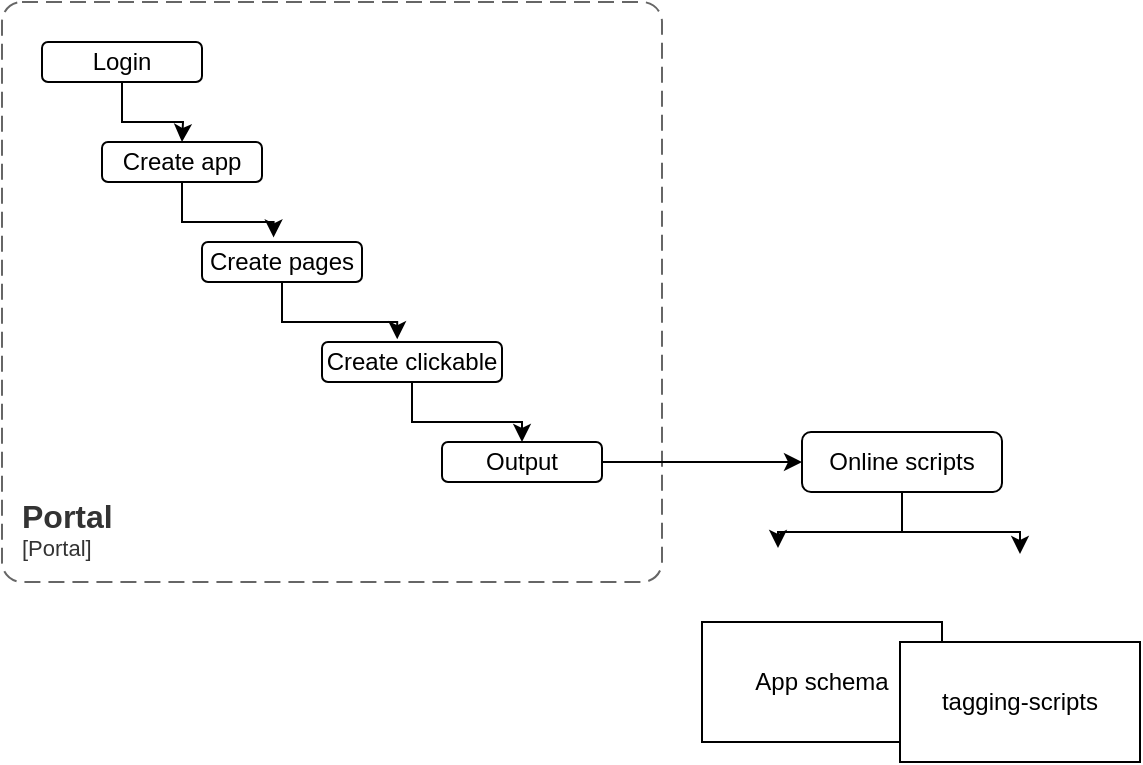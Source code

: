 <mxfile version="20.2.7" type="github">
  <diagram id="bN9SyEvOiPo-89E6D110" name="Page-1">
    <mxGraphModel dx="757" dy="426" grid="1" gridSize="10" guides="1" tooltips="1" connect="1" arrows="1" fold="1" page="1" pageScale="1" pageWidth="827" pageHeight="1169" math="0" shadow="0">
      <root>
        <mxCell id="0" />
        <mxCell id="1" parent="0" />
        <object placeholders="1" c4Name="Portal" c4Type="SystemScopeBoundary" c4Application="Portal" label="&lt;font style=&quot;font-size: 16px&quot;&gt;&lt;b&gt;&lt;div style=&quot;text-align: left&quot;&gt;%c4Name%&lt;/div&gt;&lt;/b&gt;&lt;/font&gt;&lt;div style=&quot;text-align: left&quot;&gt;[%c4Application%]&lt;/div&gt;" id="h-sel9MC855YvEujkFiy-1">
          <mxCell style="rounded=1;fontSize=11;whiteSpace=wrap;html=1;dashed=1;arcSize=20;fillColor=none;strokeColor=#666666;fontColor=#333333;labelBackgroundColor=none;align=left;verticalAlign=bottom;labelBorderColor=none;spacingTop=0;spacing=10;dashPattern=8 4;metaEdit=1;rotatable=0;perimeter=rectanglePerimeter;noLabel=0;labelPadding=0;allowArrows=0;connectable=0;expand=0;recursiveResize=0;editable=1;pointerEvents=0;absoluteArcSize=1;points=[[0.25,0,0],[0.5,0,0],[0.75,0,0],[1,0.25,0],[1,0.5,0],[1,0.75,0],[0.75,1,0],[0.5,1,0],[0.25,1,0],[0,0.75,0],[0,0.5,0],[0,0.25,0]];" parent="1" vertex="1">
            <mxGeometry x="120" y="120" width="330" height="290" as="geometry" />
          </mxCell>
        </object>
        <mxCell id="h-sel9MC855YvEujkFiy-11" style="edgeStyle=orthogonalEdgeStyle;rounded=0;orthogonalLoop=1;jettySize=auto;html=1;" parent="1" source="h-sel9MC855YvEujkFiy-6" edge="1">
          <mxGeometry relative="1" as="geometry">
            <mxPoint x="210.0" y="190" as="targetPoint" />
          </mxGeometry>
        </mxCell>
        <mxCell id="h-sel9MC855YvEujkFiy-6" value="Login" style="rounded=1;whiteSpace=wrap;html=1;" parent="1" vertex="1">
          <mxGeometry x="140" y="140" width="80" height="20" as="geometry" />
        </mxCell>
        <mxCell id="h-sel9MC855YvEujkFiy-12" style="edgeStyle=orthogonalEdgeStyle;rounded=0;orthogonalLoop=1;jettySize=auto;html=1;entryX=0.447;entryY=-0.115;entryDx=0;entryDy=0;entryPerimeter=0;" parent="1" source="h-sel9MC855YvEujkFiy-7" target="h-sel9MC855YvEujkFiy-8" edge="1">
          <mxGeometry relative="1" as="geometry" />
        </mxCell>
        <mxCell id="h-sel9MC855YvEujkFiy-7" value="Create app" style="rounded=1;whiteSpace=wrap;html=1;" parent="1" vertex="1">
          <mxGeometry x="170" y="190" width="80" height="20" as="geometry" />
        </mxCell>
        <mxCell id="h-sel9MC855YvEujkFiy-13" style="edgeStyle=orthogonalEdgeStyle;rounded=0;orthogonalLoop=1;jettySize=auto;html=1;entryX=0.418;entryY=-0.07;entryDx=0;entryDy=0;entryPerimeter=0;" parent="1" source="h-sel9MC855YvEujkFiy-8" target="h-sel9MC855YvEujkFiy-9" edge="1">
          <mxGeometry relative="1" as="geometry" />
        </mxCell>
        <mxCell id="h-sel9MC855YvEujkFiy-8" value="Create pages" style="rounded=1;whiteSpace=wrap;html=1;" parent="1" vertex="1">
          <mxGeometry x="220" y="240" width="80" height="20" as="geometry" />
        </mxCell>
        <mxCell id="h-sel9MC855YvEujkFiy-14" style="edgeStyle=orthogonalEdgeStyle;rounded=0;orthogonalLoop=1;jettySize=auto;html=1;entryX=0.5;entryY=0;entryDx=0;entryDy=0;" parent="1" source="h-sel9MC855YvEujkFiy-9" target="h-sel9MC855YvEujkFiy-10" edge="1">
          <mxGeometry relative="1" as="geometry" />
        </mxCell>
        <mxCell id="h-sel9MC855YvEujkFiy-9" value="Create clickable" style="rounded=1;whiteSpace=wrap;html=1;" parent="1" vertex="1">
          <mxGeometry x="280" y="290" width="90" height="20" as="geometry" />
        </mxCell>
        <mxCell id="lwPp-hryZ5gbsdKSNsE4-2" style="edgeStyle=orthogonalEdgeStyle;rounded=0;orthogonalLoop=1;jettySize=auto;html=1;" edge="1" parent="1" source="h-sel9MC855YvEujkFiy-10" target="lwPp-hryZ5gbsdKSNsE4-1">
          <mxGeometry relative="1" as="geometry" />
        </mxCell>
        <mxCell id="h-sel9MC855YvEujkFiy-10" value="Output" style="rounded=1;whiteSpace=wrap;html=1;" parent="1" vertex="1">
          <mxGeometry x="340" y="340" width="80" height="20" as="geometry" />
        </mxCell>
        <mxCell id="lwPp-hryZ5gbsdKSNsE4-5" style="edgeStyle=orthogonalEdgeStyle;rounded=0;orthogonalLoop=1;jettySize=auto;html=1;entryX=0.5;entryY=0;entryDx=0;entryDy=0;" edge="1" parent="1" source="lwPp-hryZ5gbsdKSNsE4-1" target="lwPp-hryZ5gbsdKSNsE4-3">
          <mxGeometry relative="1" as="geometry" />
        </mxCell>
        <mxCell id="lwPp-hryZ5gbsdKSNsE4-6" style="edgeStyle=orthogonalEdgeStyle;rounded=0;orthogonalLoop=1;jettySize=auto;html=1;entryX=0.5;entryY=0;entryDx=0;entryDy=0;" edge="1" parent="1" source="lwPp-hryZ5gbsdKSNsE4-1" target="lwPp-hryZ5gbsdKSNsE4-4">
          <mxGeometry relative="1" as="geometry" />
        </mxCell>
        <mxCell id="lwPp-hryZ5gbsdKSNsE4-1" value="Online scripts" style="rounded=1;whiteSpace=wrap;html=1;" vertex="1" parent="1">
          <mxGeometry x="520" y="335" width="100" height="30" as="geometry" />
        </mxCell>
        <mxCell id="lwPp-hryZ5gbsdKSNsE4-3" value="" style="shape=image;html=1;verticalAlign=top;verticalLabelPosition=bottom;labelBackgroundColor=#ffffff;imageAspect=0;aspect=fixed;image=https://cdn1.iconfinder.com/data/icons/bootstrap-vol-3/16/filetype-json-128.png" vertex="1" parent="1">
          <mxGeometry x="496" y="393" width="24" height="24" as="geometry" />
        </mxCell>
        <mxCell id="lwPp-hryZ5gbsdKSNsE4-4" value="" style="shape=image;html=1;verticalAlign=top;verticalLabelPosition=bottom;labelBackgroundColor=#ffffff;imageAspect=0;aspect=fixed;image=https://cdn4.iconfinder.com/data/icons/scripting-and-programming-languages/512/js-128.png" vertex="1" parent="1">
          <mxGeometry x="620" y="396" width="18" height="18" as="geometry" />
        </mxCell>
        <mxCell id="lwPp-hryZ5gbsdKSNsE4-7" value="App schema" style="rounded=0;whiteSpace=wrap;html=1;" vertex="1" parent="1">
          <mxGeometry x="470" y="430" width="120" height="60" as="geometry" />
        </mxCell>
        <mxCell id="lwPp-hryZ5gbsdKSNsE4-8" value="tagging-scripts" style="rounded=0;whiteSpace=wrap;html=1;" vertex="1" parent="1">
          <mxGeometry x="569" y="440" width="120" height="60" as="geometry" />
        </mxCell>
      </root>
    </mxGraphModel>
  </diagram>
</mxfile>
